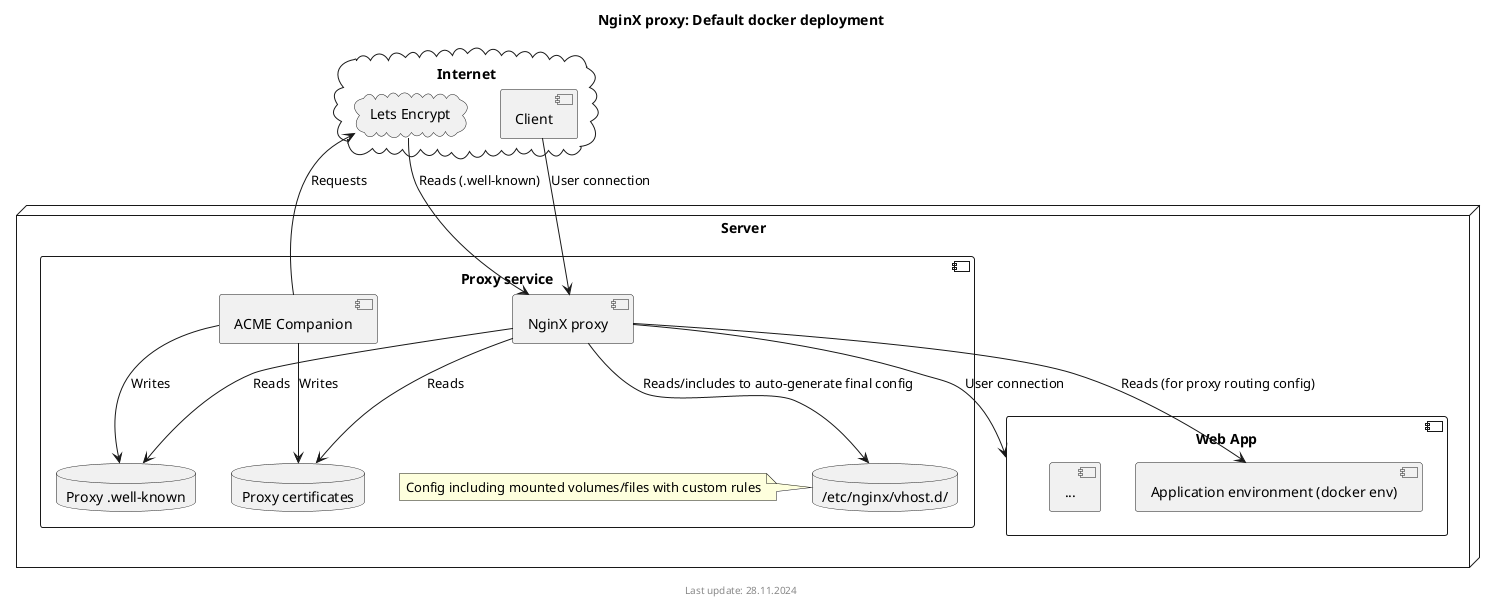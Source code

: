 @startuml
footer Last update: 28.11.2024
title NginX proxy: Default docker deployment

cloud "Internet" {
    [Client]
  cloud "Lets Encrypt" {
  }
}

node "Server" {
  component "Proxy service" {
    [NginX proxy]
    database "Proxy certificates"
    database "Proxy .well-known"
    database "/etc/nginx/vhost.d/"
    note left: Config including mounted volumes/files with custom rules
    [ACME Companion]
    ' [Proxy environment (docker env)]
    ' note right: Includes additional config
  }

  component "Web App" {
    ' [Application]
    [Application environment (docker env)]
    ' [Application config (docker volume)]
    [...]
  }
}

' User connection
[Client] --> [NginX proxy] : User connection
[NginX proxy] --> [Web App] : User connection

' Proxy data use
[NginX proxy] --> [Proxy certificates] : Reads
[NginX proxy] --> [Proxy .well-known] : Reads
[NginX proxy] --> [Application environment (docker env)] : Reads (for proxy routing config)
[NginX proxy] --> [/etc/nginx/vhost.d/] : Reads/includes to auto-generate final config

' ACME companion functionality
[ACME Companion] --> [Lets Encrypt] : Requests
[Lets Encrypt] --> [NginX proxy] : Reads (.well-known)
[ACME Companion] --> [Proxy certificates] : Writes
[ACME Companion] --> [Proxy .well-known] : Writes


@enduml
